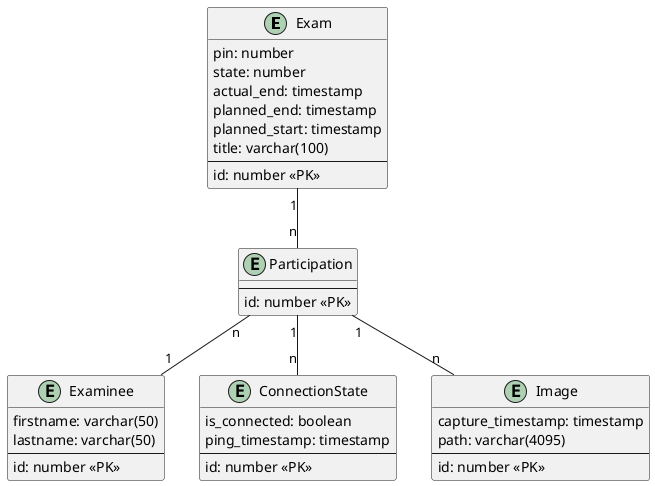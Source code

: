 @startuml
entity Exam {
    pin: number
    state: number
    actual_end: timestamp
    planned_end: timestamp
    planned_start: timestamp
    title: varchar(100)
    ---
    id: number <<PK>>
}

entity Examinee {
    firstname: varchar(50)
    lastname: varchar(50)
    ---
    id: number <<PK>>
}

entity Participation {
    ---
    id: number <<PK>>
}

entity ConnectionState {
    is_connected: boolean
    ping_timestamp: timestamp
    ---
    id: number <<PK>>
}

entity Image {
    capture_timestamp: timestamp
    path: varchar(4095)
    ---
    id: number <<PK>>
}

Exam "1" -- "n" Participation
Participation "n" -- "1" Examinee
Participation "1" -- "n" ConnectionState
Participation "1" -- "n" Image
@enduml